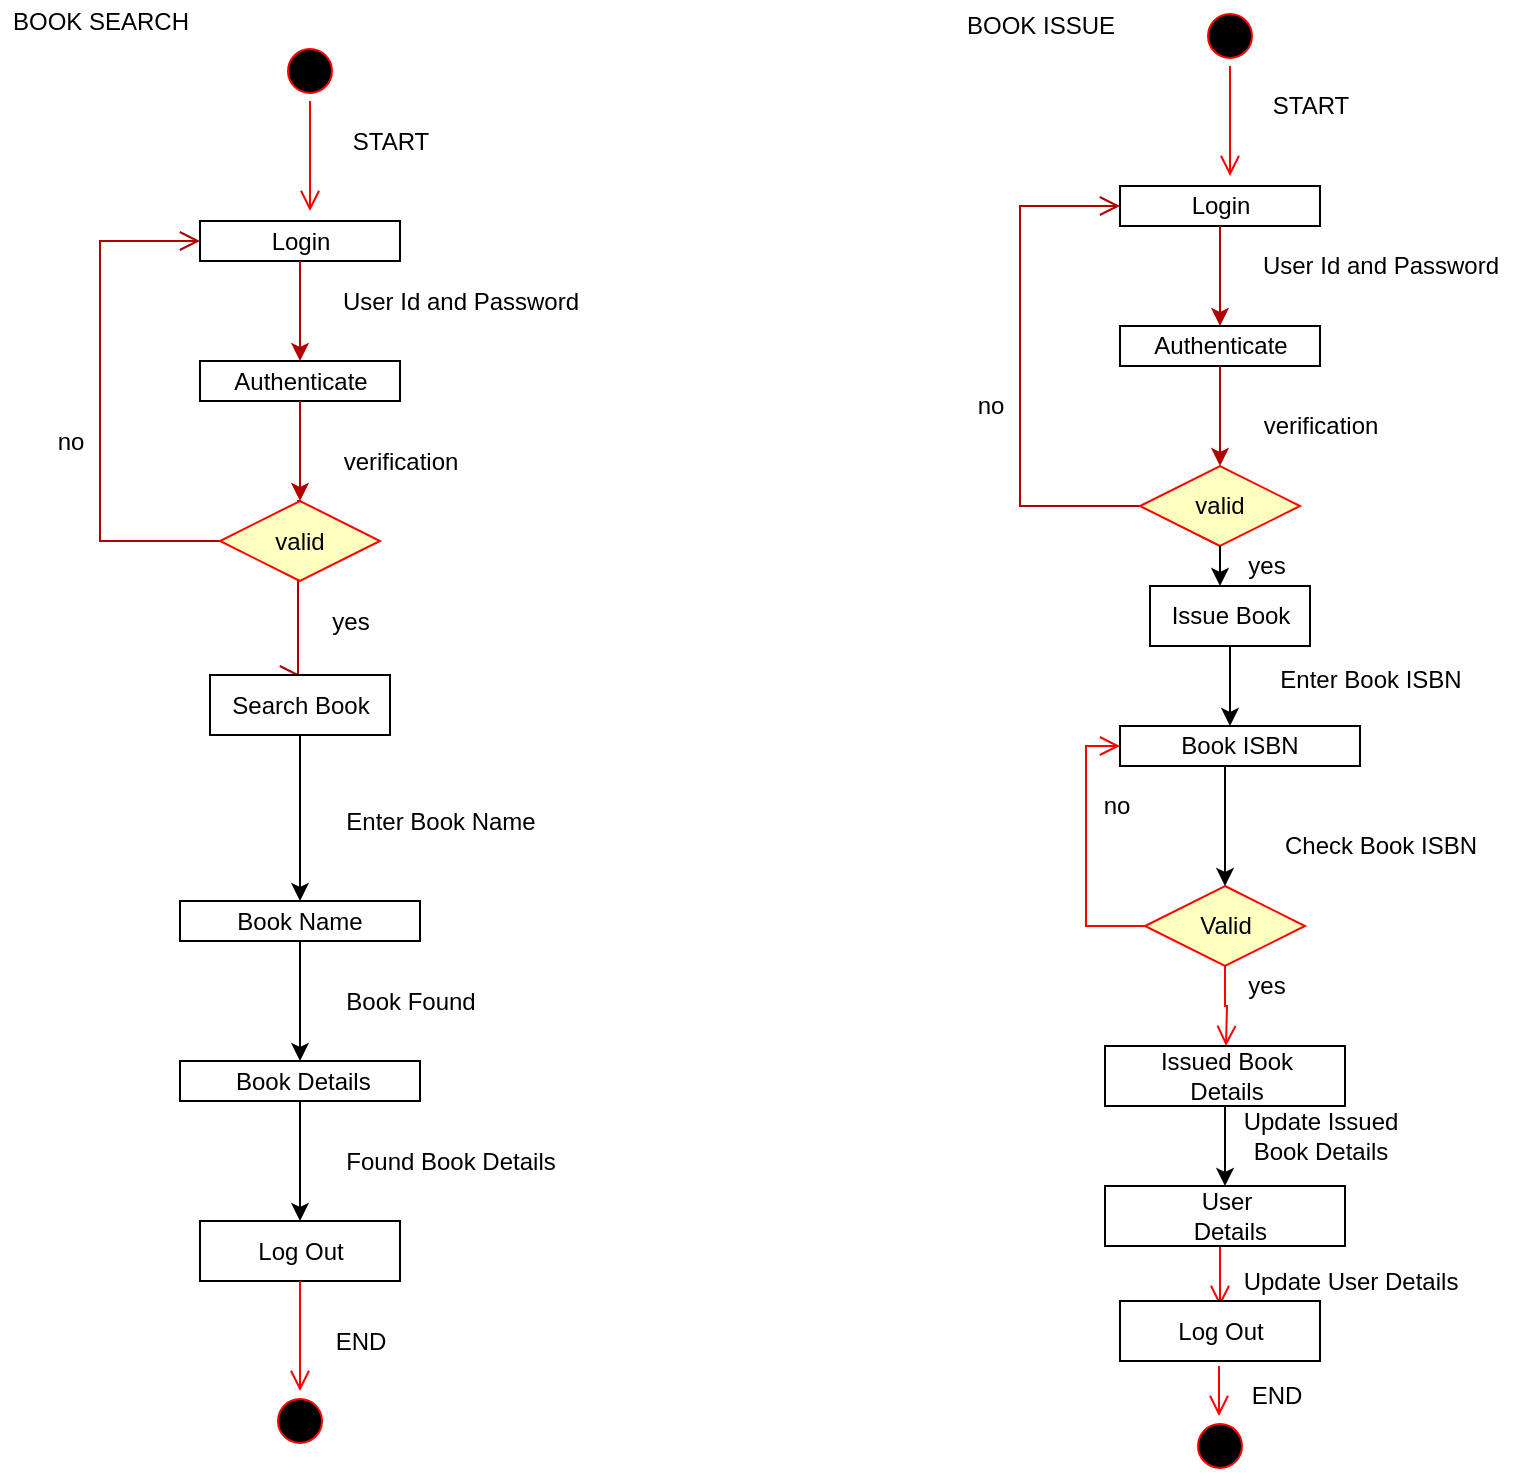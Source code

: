 <mxfile version="17.1.3" type="device"><diagram id="oqtEv8ss40bL2YOBPpBI" name="Page-1"><mxGraphModel dx="1038" dy="547" grid="1" gridSize="10" guides="1" tooltips="1" connect="1" arrows="1" fold="1" page="1" pageScale="1" pageWidth="850" pageHeight="1100" math="0" shadow="0"><root><mxCell id="0"/><mxCell id="1" parent="0"/><mxCell id="D3Te7l5QIgRl7byBrBZg-104" value="" style="ellipse;html=1;shape=startState;fillColor=#000000;strokeColor=#ff0000;" parent="1" vertex="1"><mxGeometry x="630" y="30" width="30" height="30" as="geometry"/></mxCell><mxCell id="D3Te7l5QIgRl7byBrBZg-77" value="Login" style="html=1;dashed=0;whitespace=wrap;" parent="1" vertex="1"><mxGeometry x="590" y="120" width="100" height="20" as="geometry"/></mxCell><mxCell id="D3Te7l5QIgRl7byBrBZg-78" value="Authenticate" style="html=1;dashed=0;whitespace=wrap;" parent="1" vertex="1"><mxGeometry x="590" y="190" width="100" height="20" as="geometry"/></mxCell><mxCell id="D3Te7l5QIgRl7byBrBZg-79" value="" style="endArrow=classic;html=1;rounded=0;exitX=0.5;exitY=1;exitDx=0;exitDy=0;fillColor=#e51400;strokeColor=#B20000;" parent="1" source="D3Te7l5QIgRl7byBrBZg-77" target="D3Te7l5QIgRl7byBrBZg-78" edge="1"><mxGeometry width="50" height="50" relative="1" as="geometry"><mxPoint x="810" y="210" as="sourcePoint"/><mxPoint x="860" y="160" as="targetPoint"/></mxGeometry></mxCell><mxCell id="D3Te7l5QIgRl7byBrBZg-80" value="" style="edgeStyle=orthogonalEdgeStyle;html=1;align=left;verticalAlign=bottom;endArrow=open;endSize=8;strokeColor=#B20000;rounded=0;entryX=0;entryY=0.5;entryDx=0;entryDy=0;fillColor=#e51400;" parent="1" source="D3Te7l5QIgRl7byBrBZg-93" target="D3Te7l5QIgRl7byBrBZg-77" edge="1"><mxGeometry x="-1" relative="1" as="geometry"><mxPoint x="540" y="140" as="targetPoint"/><Array as="points"><mxPoint x="540" y="280"/><mxPoint x="540" y="130"/></Array></mxGeometry></mxCell><mxCell id="D3Te7l5QIgRl7byBrBZg-81" value="" style="endArrow=classic;html=1;rounded=0;exitX=0.5;exitY=1;exitDx=0;exitDy=0;entryX=0.5;entryY=0;entryDx=0;entryDy=0;fillColor=#e51400;strokeColor=#B20000;" parent="1" source="D3Te7l5QIgRl7byBrBZg-78" target="D3Te7l5QIgRl7byBrBZg-93" edge="1"><mxGeometry width="50" height="50" relative="1" as="geometry"><mxPoint x="810" y="210" as="sourcePoint"/><mxPoint x="860" y="160" as="targetPoint"/></mxGeometry></mxCell><mxCell id="D3Te7l5QIgRl7byBrBZg-82" value="no&lt;br&gt;" style="text;html=1;align=center;verticalAlign=middle;resizable=0;points=[];autosize=1;strokeColor=none;fillColor=none;" parent="1" vertex="1"><mxGeometry x="510" y="220" width="30" height="20" as="geometry"/></mxCell><mxCell id="D3Te7l5QIgRl7byBrBZg-88" value="" style="edgeStyle=orthogonalEdgeStyle;html=1;verticalAlign=bottom;endArrow=open;endSize=8;strokeColor=#ff0000;rounded=0;" parent="1" edge="1"><mxGeometry relative="1" as="geometry"><mxPoint x="645" y="115" as="targetPoint"/><Array as="points"><mxPoint x="645" y="105"/></Array><mxPoint x="645" y="60" as="sourcePoint"/></mxGeometry></mxCell><mxCell id="D3Te7l5QIgRl7byBrBZg-89" value="START" style="text;html=1;align=center;verticalAlign=middle;resizable=0;points=[];autosize=1;strokeColor=none;fillColor=none;" parent="1" vertex="1"><mxGeometry x="655" y="70" width="60" height="20" as="geometry"/></mxCell><mxCell id="D3Te7l5QIgRl7byBrBZg-93" value="valid" style="rhombus;whiteSpace=wrap;html=1;fillColor=#ffffc0;strokeColor=#ff0000;direction=east;flipV=1;flipH=1;" parent="1" vertex="1"><mxGeometry x="600" y="260" width="80" height="40" as="geometry"/></mxCell><mxCell id="D3Te7l5QIgRl7byBrBZg-94" value="" style="edgeStyle=orthogonalEdgeStyle;html=1;verticalAlign=bottom;endArrow=none;endSize=8;strokeColor=#B20000;rounded=0;exitX=0.045;exitY=0.3;exitDx=0;exitDy=0;exitPerimeter=0;entryX=0.5;entryY=0;entryDx=0;entryDy=0;fillColor=#e51400;" parent="1" target="D3Te7l5QIgRl7byBrBZg-93" edge="1"><mxGeometry relative="1" as="geometry"><mxPoint x="640" y="347" as="targetPoint"/><mxPoint x="640.975" y="260" as="sourcePoint"/><Array as="points"/></mxGeometry></mxCell><mxCell id="D3Te7l5QIgRl7byBrBZg-96" value="User Id and Password" style="text;html=1;align=center;verticalAlign=middle;resizable=0;points=[];autosize=1;strokeColor=none;fillColor=none;" parent="1" vertex="1"><mxGeometry x="650" y="150" width="140" height="20" as="geometry"/></mxCell><mxCell id="D3Te7l5QIgRl7byBrBZg-97" value="verification&lt;br&gt;" style="text;html=1;align=center;verticalAlign=middle;resizable=0;points=[];autosize=1;strokeColor=none;fillColor=none;" parent="1" vertex="1"><mxGeometry x="650" y="230" width="80" height="20" as="geometry"/></mxCell><mxCell id="D3Te7l5QIgRl7byBrBZg-102" value="" style="edgeStyle=orthogonalEdgeStyle;html=1;verticalAlign=bottom;endArrow=open;endSize=8;strokeColor=#ff0000;rounded=0;exitX=0.5;exitY=1;exitDx=0;exitDy=0;" parent="1" edge="1"><mxGeometry relative="1" as="geometry"><mxPoint x="640" y="650" as="sourcePoint"/><mxPoint x="640" y="680" as="targetPoint"/></mxGeometry></mxCell><mxCell id="D3Te7l5QIgRl7byBrBZg-106" value="Issue Book" style="html=1;dashed=0;whitespace=wrap;" parent="1" vertex="1"><mxGeometry x="605" y="320" width="80" height="30" as="geometry"/></mxCell><mxCell id="D3Te7l5QIgRl7byBrBZg-108" value="Book ISBN" style="rounded=0;whiteSpace=wrap;html=1;" parent="1" vertex="1"><mxGeometry x="590" y="390" width="120" height="20" as="geometry"/></mxCell><mxCell id="D3Te7l5QIgRl7byBrBZg-109" value="Valid" style="rhombus;whiteSpace=wrap;html=1;fillColor=#ffffc0;strokeColor=#ff0000;" parent="1" vertex="1"><mxGeometry x="602.5" y="470" width="80" height="40" as="geometry"/></mxCell><mxCell id="D3Te7l5QIgRl7byBrBZg-110" value="" style="edgeStyle=orthogonalEdgeStyle;html=1;align=left;verticalAlign=bottom;endArrow=open;endSize=8;strokeColor=#ff0000;rounded=0;entryX=0;entryY=0.5;entryDx=0;entryDy=0;" parent="1" source="D3Te7l5QIgRl7byBrBZg-109" target="D3Te7l5QIgRl7byBrBZg-108" edge="1"><mxGeometry x="-1" relative="1" as="geometry"><mxPoint x="572.5" y="400" as="targetPoint"/><Array as="points"><mxPoint x="573" y="490"/><mxPoint x="573" y="400"/></Array></mxGeometry></mxCell><mxCell id="D3Te7l5QIgRl7byBrBZg-111" value="" style="edgeStyle=orthogonalEdgeStyle;html=1;align=left;verticalAlign=top;endArrow=open;endSize=8;strokeColor=#ff0000;rounded=0;" parent="1" source="D3Te7l5QIgRl7byBrBZg-109" edge="1"><mxGeometry x="-1" relative="1" as="geometry"><mxPoint x="643" y="550" as="targetPoint"/></mxGeometry></mxCell><mxCell id="D3Te7l5QIgRl7byBrBZg-112" value="no" style="text;html=1;align=center;verticalAlign=middle;resizable=0;points=[];autosize=1;strokeColor=none;fillColor=none;" parent="1" vertex="1"><mxGeometry x="572.5" y="420" width="30" height="20" as="geometry"/></mxCell><mxCell id="D3Te7l5QIgRl7byBrBZg-113" value="&amp;nbsp;Issued Book&amp;nbsp;&lt;br&gt;Details" style="html=1;dashed=0;whitespace=wrap;" parent="1" vertex="1"><mxGeometry x="582.5" y="550" width="120" height="30" as="geometry"/></mxCell><mxCell id="D3Te7l5QIgRl7byBrBZg-114" value="User&lt;br&gt;&amp;nbsp;Details" style="html=1;dashed=0;whitespace=wrap;" parent="1" vertex="1"><mxGeometry x="582.5" y="620" width="120" height="30" as="geometry"/></mxCell><mxCell id="D3Te7l5QIgRl7byBrBZg-115" value="" style="endArrow=classic;html=1;rounded=0;exitX=0.5;exitY=1;exitDx=0;exitDy=0;entryX=0.5;entryY=0;entryDx=0;entryDy=0;" parent="1" source="D3Te7l5QIgRl7byBrBZg-113" target="D3Te7l5QIgRl7byBrBZg-114" edge="1"><mxGeometry width="50" height="50" relative="1" as="geometry"><mxPoint x="692.5" y="400" as="sourcePoint"/><mxPoint x="742.5" y="350" as="targetPoint"/><Array as="points"/></mxGeometry></mxCell><mxCell id="D3Te7l5QIgRl7byBrBZg-116" value="yes" style="text;html=1;align=center;verticalAlign=middle;resizable=0;points=[];autosize=1;strokeColor=none;fillColor=none;" parent="1" vertex="1"><mxGeometry x="647.5" y="510" width="30" height="20" as="geometry"/></mxCell><mxCell id="D3Te7l5QIgRl7byBrBZg-117" value="" style="endArrow=classic;html=1;rounded=0;entryX=0.5;entryY=0;entryDx=0;entryDy=0;" parent="1" target="D3Te7l5QIgRl7byBrBZg-109" edge="1"><mxGeometry width="50" height="50" relative="1" as="geometry"><mxPoint x="642.5" y="410" as="sourcePoint"/><mxPoint x="642.5" y="430" as="targetPoint"/></mxGeometry></mxCell><mxCell id="D3Te7l5QIgRl7byBrBZg-126" value="" style="endArrow=classic;html=1;rounded=0;exitX=0.5;exitY=1;exitDx=0;exitDy=0;" parent="1" source="D3Te7l5QIgRl7byBrBZg-106" edge="1"><mxGeometry width="50" height="50" relative="1" as="geometry"><mxPoint x="640" y="360" as="sourcePoint"/><mxPoint x="645" y="390" as="targetPoint"/></mxGeometry></mxCell><mxCell id="D3Te7l5QIgRl7byBrBZg-129" value="" style="endArrow=classic;html=1;rounded=0;exitX=0.5;exitY=1;exitDx=0;exitDy=0;" parent="1" source="D3Te7l5QIgRl7byBrBZg-93" edge="1"><mxGeometry width="50" height="50" relative="1" as="geometry"><mxPoint x="430" y="370" as="sourcePoint"/><mxPoint x="640" y="320" as="targetPoint"/></mxGeometry></mxCell><mxCell id="D3Te7l5QIgRl7byBrBZg-130" value="yes" style="text;html=1;align=center;verticalAlign=middle;resizable=0;points=[];autosize=1;strokeColor=none;fillColor=none;" parent="1" vertex="1"><mxGeometry x="647.5" y="300" width="30" height="20" as="geometry"/></mxCell><mxCell id="D3Te7l5QIgRl7byBrBZg-131" value="Enter Book ISBN" style="text;html=1;align=center;verticalAlign=middle;resizable=0;points=[];autosize=1;strokeColor=none;fillColor=none;" parent="1" vertex="1"><mxGeometry x="660" y="357" width="110" height="20" as="geometry"/></mxCell><mxCell id="D3Te7l5QIgRl7byBrBZg-132" value="Check Book ISBN" style="text;html=1;align=center;verticalAlign=middle;resizable=0;points=[];autosize=1;strokeColor=none;fillColor=none;" parent="1" vertex="1"><mxGeometry x="660" y="440" width="120" height="20" as="geometry"/></mxCell><mxCell id="D3Te7l5QIgRl7byBrBZg-134" value="Log Out" style="html=1;dashed=0;whitespace=wrap;" parent="1" vertex="1"><mxGeometry x="590" y="677.5" width="100" height="30" as="geometry"/></mxCell><mxCell id="D3Te7l5QIgRl7byBrBZg-91" value="" style="ellipse;html=1;shape=startState;fillColor=#000000;strokeColor=#ff0000;" parent="1" vertex="1"><mxGeometry x="625" y="735" width="30" height="30" as="geometry"/></mxCell><mxCell id="D3Te7l5QIgRl7byBrBZg-92" value="END" style="text;html=1;align=center;verticalAlign=middle;resizable=0;points=[];autosize=1;strokeColor=none;fillColor=none;" parent="1" vertex="1"><mxGeometry x="647.5" y="715" width="40" height="20" as="geometry"/></mxCell><mxCell id="D3Te7l5QIgRl7byBrBZg-135" value="" style="edgeStyle=orthogonalEdgeStyle;html=1;verticalAlign=bottom;endArrow=open;endSize=8;strokeColor=#ff0000;rounded=0;entryX=0.5;entryY=0;entryDx=0;entryDy=0;" parent="1" edge="1"><mxGeometry relative="1" as="geometry"><mxPoint x="639.5" y="710" as="sourcePoint"/><mxPoint x="639.5" y="735" as="targetPoint"/></mxGeometry></mxCell><mxCell id="7Hcex1wN-ie4rWt3YT7z-1" value="Update Issued &lt;br&gt;Book Details" style="text;html=1;align=center;verticalAlign=middle;resizable=0;points=[];autosize=1;strokeColor=none;fillColor=none;" vertex="1" parent="1"><mxGeometry x="645" y="580" width="90" height="30" as="geometry"/></mxCell><mxCell id="7Hcex1wN-ie4rWt3YT7z-2" value="Update User Details" style="text;html=1;align=center;verticalAlign=middle;resizable=0;points=[];autosize=1;strokeColor=none;fillColor=none;" vertex="1" parent="1"><mxGeometry x="645" y="657.5" width="120" height="20" as="geometry"/></mxCell><mxCell id="7Hcex1wN-ie4rWt3YT7z-3" value="" style="edgeStyle=orthogonalEdgeStyle;html=1;verticalAlign=bottom;endArrow=open;endSize=8;strokeColor=#B20000;rounded=0;exitX=0.5;exitY=1;exitDx=0;exitDy=0;entryX=0.5;entryY=0;entryDx=0;entryDy=0;fillColor=#e51400;startArrow=none;" edge="1" parent="1" source="7Hcex1wN-ie4rWt3YT7z-22" target="7Hcex1wN-ie4rWt3YT7z-4"><mxGeometry relative="1" as="geometry"><mxPoint x="205" y="364.5" as="targetPoint"/><mxPoint x="180.975" y="277.5" as="sourcePoint"/><Array as="points"><mxPoint x="180" y="277.5"/><mxPoint x="179" y="277.5"/></Array></mxGeometry></mxCell><mxCell id="7Hcex1wN-ie4rWt3YT7z-4" value="Search Book" style="html=1;dashed=0;whitespace=wrap;" vertex="1" parent="1"><mxGeometry x="135" y="364.5" width="90" height="30" as="geometry"/></mxCell><mxCell id="7Hcex1wN-ie4rWt3YT7z-5" value="Login" style="html=1;dashed=0;whitespace=wrap;" vertex="1" parent="1"><mxGeometry x="130" y="137.5" width="100" height="20" as="geometry"/></mxCell><mxCell id="7Hcex1wN-ie4rWt3YT7z-6" value="Authenticate" style="html=1;dashed=0;whitespace=wrap;" vertex="1" parent="1"><mxGeometry x="130" y="207.5" width="100" height="20" as="geometry"/></mxCell><mxCell id="7Hcex1wN-ie4rWt3YT7z-7" value="" style="endArrow=classic;html=1;rounded=0;exitX=0.5;exitY=1;exitDx=0;exitDy=0;fillColor=#e51400;strokeColor=#B20000;" edge="1" parent="1" source="7Hcex1wN-ie4rWt3YT7z-5" target="7Hcex1wN-ie4rWt3YT7z-6"><mxGeometry width="50" height="50" relative="1" as="geometry"><mxPoint x="350" y="227.5" as="sourcePoint"/><mxPoint x="400" y="177.5" as="targetPoint"/></mxGeometry></mxCell><mxCell id="7Hcex1wN-ie4rWt3YT7z-8" value="" style="edgeStyle=orthogonalEdgeStyle;html=1;align=left;verticalAlign=bottom;endArrow=open;endSize=8;strokeColor=#B20000;rounded=0;entryX=0;entryY=0.5;entryDx=0;entryDy=0;fillColor=#e51400;" edge="1" parent="1" source="7Hcex1wN-ie4rWt3YT7z-22" target="7Hcex1wN-ie4rWt3YT7z-5"><mxGeometry x="-1" relative="1" as="geometry"><mxPoint x="80" y="157.5" as="targetPoint"/><Array as="points"><mxPoint x="80" y="297.5"/><mxPoint x="80" y="147.5"/></Array></mxGeometry></mxCell><mxCell id="7Hcex1wN-ie4rWt3YT7z-9" value="" style="endArrow=classic;html=1;rounded=0;exitX=0.5;exitY=1;exitDx=0;exitDy=0;entryX=0.5;entryY=0;entryDx=0;entryDy=0;fillColor=#e51400;strokeColor=#B20000;" edge="1" parent="1" source="7Hcex1wN-ie4rWt3YT7z-6" target="7Hcex1wN-ie4rWt3YT7z-22"><mxGeometry width="50" height="50" relative="1" as="geometry"><mxPoint x="350" y="227.5" as="sourcePoint"/><mxPoint x="400" y="177.5" as="targetPoint"/></mxGeometry></mxCell><mxCell id="7Hcex1wN-ie4rWt3YT7z-10" value="no&lt;br&gt;" style="text;html=1;align=center;verticalAlign=middle;resizable=0;points=[];autosize=1;strokeColor=none;fillColor=none;" vertex="1" parent="1"><mxGeometry x="50" y="237.5" width="30" height="20" as="geometry"/></mxCell><mxCell id="7Hcex1wN-ie4rWt3YT7z-11" value="Book Name" style="rounded=0;whiteSpace=wrap;html=1;" vertex="1" parent="1"><mxGeometry x="120" y="477.5" width="120" height="20" as="geometry"/></mxCell><mxCell id="7Hcex1wN-ie4rWt3YT7z-12" value="&amp;nbsp;Book Details" style="rounded=0;whiteSpace=wrap;html=1;" vertex="1" parent="1"><mxGeometry x="120" y="557.5" width="120" height="20" as="geometry"/></mxCell><mxCell id="7Hcex1wN-ie4rWt3YT7z-13" value="" style="endArrow=classic;html=1;rounded=0;exitX=0.5;exitY=1;exitDx=0;exitDy=0;" edge="1" parent="1" source="7Hcex1wN-ie4rWt3YT7z-11" target="7Hcex1wN-ie4rWt3YT7z-12"><mxGeometry width="50" height="50" relative="1" as="geometry"><mxPoint x="370" y="324.5" as="sourcePoint"/><mxPoint x="420" y="274.5" as="targetPoint"/></mxGeometry></mxCell><mxCell id="7Hcex1wN-ie4rWt3YT7z-14" value="" style="endArrow=classic;html=1;rounded=0;exitX=0.5;exitY=1;exitDx=0;exitDy=0;entryX=0.5;entryY=0;entryDx=0;entryDy=0;" edge="1" parent="1" source="7Hcex1wN-ie4rWt3YT7z-4" target="7Hcex1wN-ie4rWt3YT7z-11"><mxGeometry width="50" height="50" relative="1" as="geometry"><mxPoint x="360" y="364.5" as="sourcePoint"/><mxPoint x="410" y="314.5" as="targetPoint"/></mxGeometry></mxCell><mxCell id="7Hcex1wN-ie4rWt3YT7z-15" value="" style="endArrow=classic;html=1;rounded=0;entryX=0.5;entryY=0;entryDx=0;entryDy=0;exitX=0.5;exitY=1;exitDx=0;exitDy=0;" edge="1" parent="1" source="7Hcex1wN-ie4rWt3YT7z-12" target="7Hcex1wN-ie4rWt3YT7z-30"><mxGeometry width="50" height="50" relative="1" as="geometry"><mxPoint x="30" y="614.5" as="sourcePoint"/><mxPoint x="185.51" y="706.5" as="targetPoint"/></mxGeometry></mxCell><mxCell id="7Hcex1wN-ie4rWt3YT7z-16" value="" style="ellipse;html=1;shape=startState;fillColor=#000000;strokeColor=#ff0000;" vertex="1" parent="1"><mxGeometry x="170" y="47.5" width="30" height="30" as="geometry"/></mxCell><mxCell id="7Hcex1wN-ie4rWt3YT7z-17" value="" style="edgeStyle=orthogonalEdgeStyle;html=1;verticalAlign=bottom;endArrow=open;endSize=8;strokeColor=#ff0000;rounded=0;" edge="1" parent="1" source="7Hcex1wN-ie4rWt3YT7z-16"><mxGeometry relative="1" as="geometry"><mxPoint x="185" y="132.5" as="targetPoint"/><Array as="points"><mxPoint x="185" y="122.5"/></Array></mxGeometry></mxCell><mxCell id="7Hcex1wN-ie4rWt3YT7z-18" value="START" style="text;html=1;align=center;verticalAlign=middle;resizable=0;points=[];autosize=1;strokeColor=none;fillColor=none;" vertex="1" parent="1"><mxGeometry x="195" y="87.5" width="60" height="20" as="geometry"/></mxCell><mxCell id="7Hcex1wN-ie4rWt3YT7z-19" value="" style="group" vertex="1" connectable="0" parent="1"><mxGeometry x="130" y="667.5" width="100" height="85" as="geometry"/></mxCell><mxCell id="7Hcex1wN-ie4rWt3YT7z-20" value="" style="ellipse;html=1;shape=startState;fillColor=#000000;strokeColor=#ff0000;" vertex="1" parent="7Hcex1wN-ie4rWt3YT7z-19"><mxGeometry x="35" y="55" width="30" height="30" as="geometry"/></mxCell><mxCell id="7Hcex1wN-ie4rWt3YT7z-21" value="END" style="text;html=1;align=center;verticalAlign=middle;resizable=0;points=[];autosize=1;strokeColor=none;fillColor=none;" vertex="1" parent="7Hcex1wN-ie4rWt3YT7z-19"><mxGeometry x="60" y="20" width="40" height="20" as="geometry"/></mxCell><mxCell id="7Hcex1wN-ie4rWt3YT7z-22" value="valid" style="rhombus;whiteSpace=wrap;html=1;fillColor=#ffffc0;strokeColor=#ff0000;direction=east;flipV=1;flipH=1;" vertex="1" parent="1"><mxGeometry x="140" y="277.5" width="80" height="40" as="geometry"/></mxCell><mxCell id="7Hcex1wN-ie4rWt3YT7z-23" value="" style="edgeStyle=orthogonalEdgeStyle;html=1;verticalAlign=bottom;endArrow=none;endSize=8;strokeColor=#B20000;rounded=0;exitX=0.045;exitY=0.3;exitDx=0;exitDy=0;exitPerimeter=0;entryX=0.5;entryY=0;entryDx=0;entryDy=0;fillColor=#e51400;" edge="1" parent="1" target="7Hcex1wN-ie4rWt3YT7z-22"><mxGeometry relative="1" as="geometry"><mxPoint x="180" y="364.5" as="targetPoint"/><mxPoint x="180.975" y="277.5" as="sourcePoint"/><Array as="points"/></mxGeometry></mxCell><mxCell id="7Hcex1wN-ie4rWt3YT7z-24" value="yes" style="text;html=1;align=center;verticalAlign=middle;resizable=0;points=[];autosize=1;strokeColor=none;fillColor=none;" vertex="1" parent="1"><mxGeometry x="190" y="327.5" width="30" height="20" as="geometry"/></mxCell><mxCell id="7Hcex1wN-ie4rWt3YT7z-25" value="User Id and Password" style="text;html=1;align=center;verticalAlign=middle;resizable=0;points=[];autosize=1;strokeColor=none;fillColor=none;" vertex="1" parent="1"><mxGeometry x="190" y="167.5" width="140" height="20" as="geometry"/></mxCell><mxCell id="7Hcex1wN-ie4rWt3YT7z-26" value="verification&lt;br&gt;" style="text;html=1;align=center;verticalAlign=middle;resizable=0;points=[];autosize=1;strokeColor=none;fillColor=none;" vertex="1" parent="1"><mxGeometry x="190" y="247.5" width="80" height="20" as="geometry"/></mxCell><mxCell id="7Hcex1wN-ie4rWt3YT7z-27" value="Enter Book Name" style="text;html=1;align=center;verticalAlign=middle;resizable=0;points=[];autosize=1;strokeColor=none;fillColor=none;" vertex="1" parent="1"><mxGeometry x="190" y="427.5" width="120" height="20" as="geometry"/></mxCell><mxCell id="7Hcex1wN-ie4rWt3YT7z-28" value="Book Found" style="text;html=1;align=center;verticalAlign=middle;resizable=0;points=[];autosize=1;strokeColor=none;fillColor=none;" vertex="1" parent="1"><mxGeometry x="190" y="517.5" width="90" height="20" as="geometry"/></mxCell><mxCell id="7Hcex1wN-ie4rWt3YT7z-29" value="Found Book Details" style="text;html=1;align=center;verticalAlign=middle;resizable=0;points=[];autosize=1;strokeColor=none;fillColor=none;" vertex="1" parent="1"><mxGeometry x="190" y="597.5" width="130" height="20" as="geometry"/></mxCell><mxCell id="7Hcex1wN-ie4rWt3YT7z-30" value="Log Out" style="html=1;dashed=0;whitespace=wrap;" vertex="1" parent="1"><mxGeometry x="130" y="637.5" width="100" height="30" as="geometry"/></mxCell><mxCell id="7Hcex1wN-ie4rWt3YT7z-31" value="" style="edgeStyle=orthogonalEdgeStyle;html=1;verticalAlign=bottom;endArrow=open;endSize=8;strokeColor=#ff0000;rounded=0;exitX=0.5;exitY=1;exitDx=0;exitDy=0;entryX=0.5;entryY=0;entryDx=0;entryDy=0;" edge="1" parent="1" source="7Hcex1wN-ie4rWt3YT7z-30" target="7Hcex1wN-ie4rWt3YT7z-20"><mxGeometry relative="1" as="geometry"><mxPoint x="160" y="807.5" as="sourcePoint"/></mxGeometry></mxCell><mxCell id="7Hcex1wN-ie4rWt3YT7z-32" value="BOOK SEARCH" style="text;html=1;align=center;verticalAlign=middle;resizable=0;points=[];autosize=1;strokeColor=none;fillColor=none;" vertex="1" parent="1"><mxGeometry x="30" y="27.5" width="100" height="20" as="geometry"/></mxCell><mxCell id="7Hcex1wN-ie4rWt3YT7z-33" value="BOOK ISSUE" style="text;html=1;align=center;verticalAlign=middle;resizable=0;points=[];autosize=1;strokeColor=none;fillColor=none;" vertex="1" parent="1"><mxGeometry x="505" y="30" width="90" height="20" as="geometry"/></mxCell></root></mxGraphModel></diagram></mxfile>